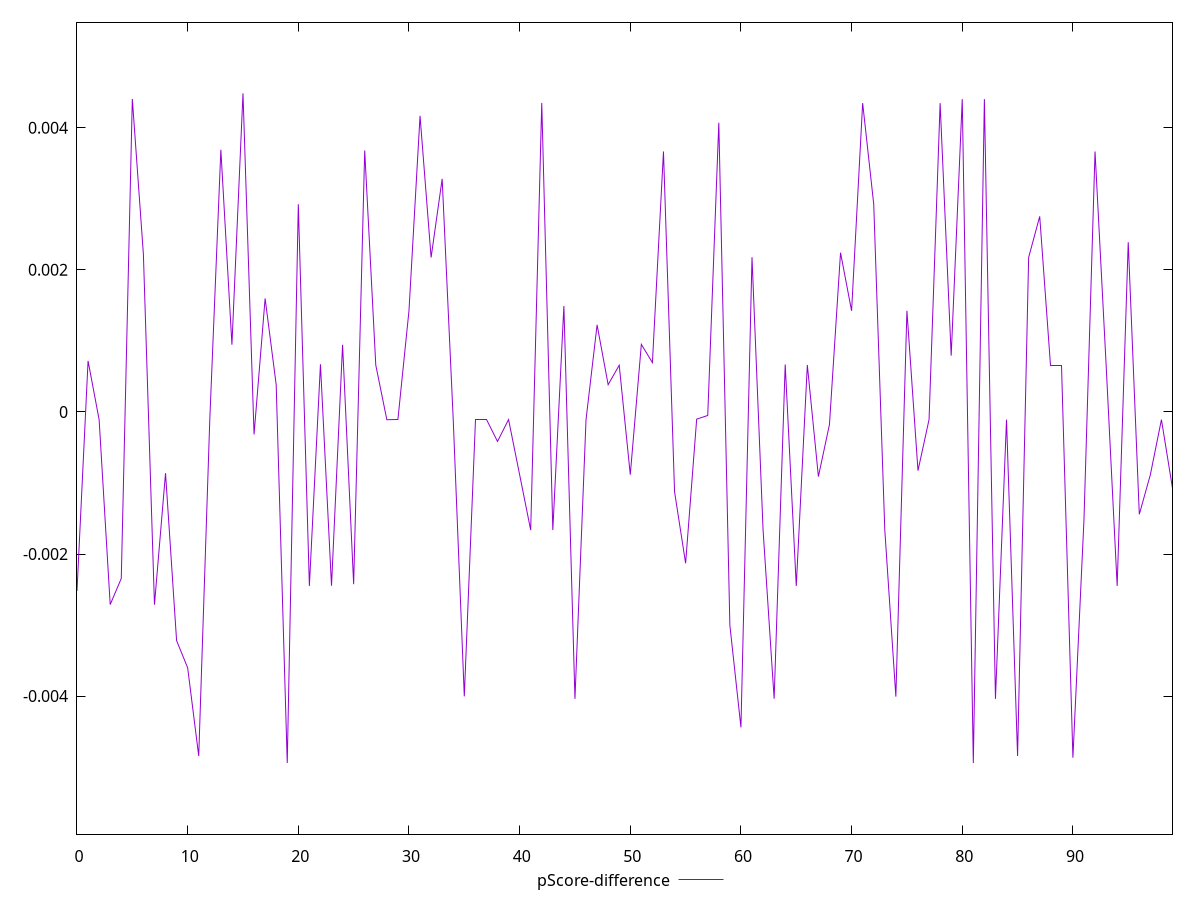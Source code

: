 reset

$pScoreDifference <<EOF
0 -0.0025201443189798445
1 0.0007180467529814827
2 -0.00010983296835054279
3 -0.002711749947272857
4 -0.0023446739280519324
5 0.004404339895065279
6 0.002217495339946196
7 -0.0027134143012521594
8 -0.0008625517888964929
9 -0.0032196001264730434
10 -0.0036009981597832086
11 -0.004843094273022541
12 -0.00010983296835054279
13 0.003689950794936392
14 0.0009458736013544522
15 0.004484587557302855
16 -0.00031739685804299533
17 0.001597535418100926
18 0.000383233661426452
19 -0.004941546167482769
20 0.002923163238857107
21 -0.0024491178583183615
22 0.0006708996011108859
23 -0.0024467906018764696
24 0.0009458736013544522
25 -0.002424743457622891
26 0.003679598090667424
27 0.0006597015724720823
28 -0.00010983296835054279
29 -0.0001063654102231304
30 0.0014239530134777523
31 0.004167610029081614
32 0.002174193254680601
33 0.0032805557015890274
34 -0.00010883121656446448
35 -0.004004189245976453
36 -0.00010983296835054279
37 -0.00010983296835054279
38 -0.0004154647860425964
39 -0.00010717449599839668
40 -0.0008834819623253498
41 -0.0016632505969178535
42 0.004349017893972351
43 -0.0016632505969186306
44 0.0014918270279450363
45 -0.004039061867048277
46 -0.00010983296835054279
47 0.0012251763289591322
48 0.00038323366142622994
49 0.0006576758492868873
50 -0.0008834819623246837
51 0.0009506980180791214
52 0.000693979419641888
53 0.0036659158568375094
54 -0.0011227889720677453
55 -0.0021302793324682323
56 -0.00010197334842931838
57 -0.000049746230018299364
58 0.004070430593110963
59 -0.0030045219523598954
60 -0.004440325387032207
61 0.0021773143023047226
62 -0.0016632505969192968
63 -0.004037059336463589
64 0.0006673555235382489
65 -0.0024491178583183615
66 0.0006605806464299313
67 -0.0009099660182549929
68 -0.00017709094958884286
69 0.00224135331000197
70 0.0014230052314617714
71 0.004346863359988906
72 0.0029236107563467284
73 -0.0016606673192096633
74 -0.004007594612046472
75 0.0014231189658134857
76 -0.0008264101413595348
77 -0.0001073286083423941
78 0.004346863359988906
79 0.00079173877954819
80 0.004402433092654534
81 -0.0049432821669868066
82 0.004403129813821183
83 -0.0040390618670475
84 -0.00010894680277939717
85 -0.004843094273022541
86 0.002174832514093783
87 0.002752557108014697
88 0.0006576758492868873
89 0.0006576758492875534
90 -0.004867302539681262
91 -0.0015186663025905656
92 0.0036659158568375094
93 0.0006673555235382489
94 -0.0024491178583183615
95 0.0023890011906907427
96 -0.0014413347338178006
97 -0.0008834819623240175
98 -0.00010852298733343702
99 -0.0010741735937741526
EOF

set key outside below
set xrange [0:99]
set yrange [-0.005943282166986807:0.005484587557302855]
set trange [-0.005943282166986807:0.005484587557302855]
set terminal svg size 640, 500 enhanced background rgb 'white'
set output "reports/report_00033_2021-03-01T14-23-16.841Z/total-blocking-time/samples/astro-inner/pScore-difference/values.svg"

plot $pScoreDifference title "pScore-difference" with line

reset
